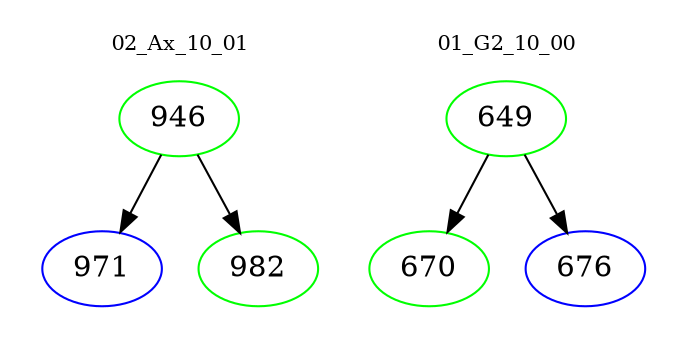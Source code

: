 digraph{
subgraph cluster_0 {
color = white
label = "02_Ax_10_01";
fontsize=10;
T0_946 [label="946", color="green"]
T0_946 -> T0_971 [color="black"]
T0_971 [label="971", color="blue"]
T0_946 -> T0_982 [color="black"]
T0_982 [label="982", color="green"]
}
subgraph cluster_1 {
color = white
label = "01_G2_10_00";
fontsize=10;
T1_649 [label="649", color="green"]
T1_649 -> T1_670 [color="black"]
T1_670 [label="670", color="green"]
T1_649 -> T1_676 [color="black"]
T1_676 [label="676", color="blue"]
}
}
